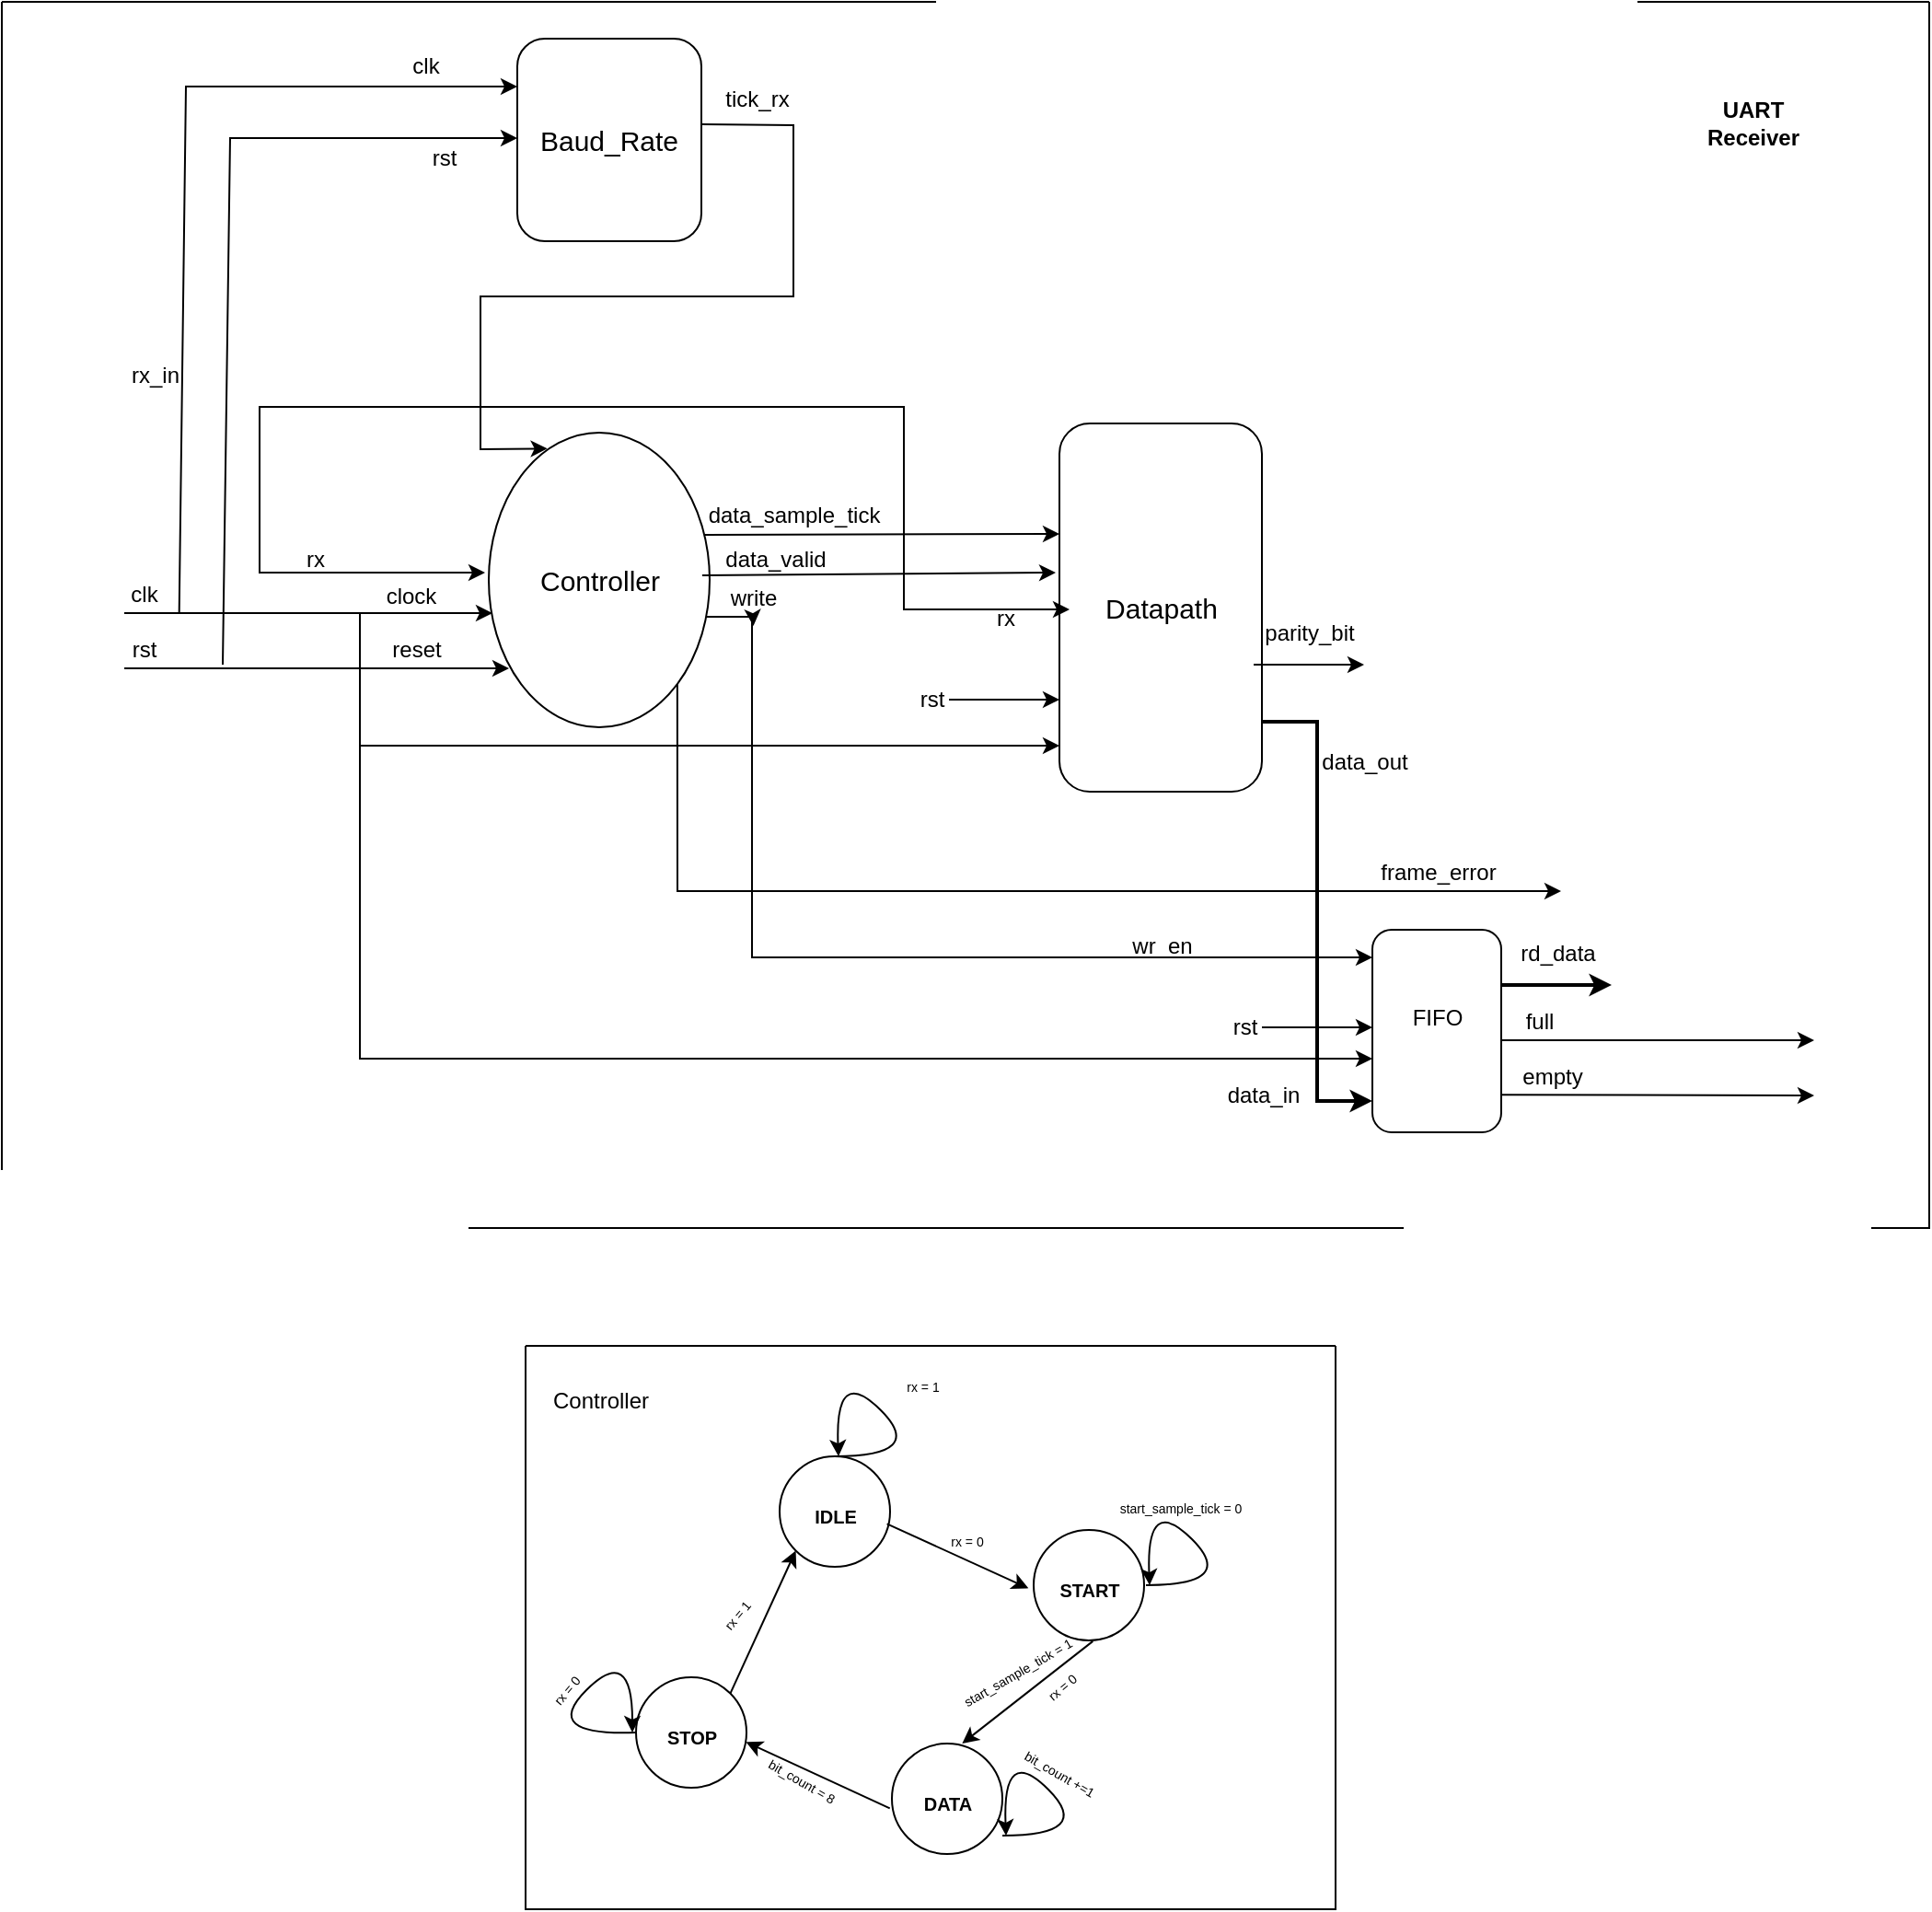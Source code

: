 <mxfile version="28.1.2">
  <diagram name="Page-1" id="a7Cu_VhbRaBFU6UhPP2i">
    <mxGraphModel dx="1708" dy="752" grid="1" gridSize="10" guides="1" tooltips="1" connect="1" arrows="1" fold="1" page="1" pageScale="1" pageWidth="850" pageHeight="1100" math="0" shadow="0">
      <root>
        <mxCell id="0" />
        <mxCell id="1" parent="0" />
        <mxCell id="qTHubU8TxOcXZa79jZ6r-1" value="" style="swimlane;startSize=0;" vertex="1" parent="1">
          <mxGeometry x="644.5" y="890" width="440" height="306" as="geometry">
            <mxRectangle x="-1070" y="-500" width="65" height="90" as="alternateBounds" />
          </mxGeometry>
        </mxCell>
        <mxCell id="qTHubU8TxOcXZa79jZ6r-2" value="&lt;b&gt;&lt;sub&gt;IDLE&lt;/sub&gt;&lt;/b&gt;" style="ellipse;whiteSpace=wrap;html=1;aspect=fixed;" vertex="1" parent="qTHubU8TxOcXZa79jZ6r-1">
          <mxGeometry x="138" y="60" width="60" height="60" as="geometry" />
        </mxCell>
        <mxCell id="qTHubU8TxOcXZa79jZ6r-3" value="&lt;b&gt;&lt;sub&gt;DATA&lt;/sub&gt;&lt;/b&gt;" style="ellipse;whiteSpace=wrap;html=1;aspect=fixed;" vertex="1" parent="qTHubU8TxOcXZa79jZ6r-1">
          <mxGeometry x="199" y="216" width="60" height="60" as="geometry" />
        </mxCell>
        <mxCell id="qTHubU8TxOcXZa79jZ6r-4" value="&lt;b&gt;&lt;sub&gt;STOP&lt;/sub&gt;&lt;/b&gt;" style="ellipse;whiteSpace=wrap;html=1;aspect=fixed;" vertex="1" parent="qTHubU8TxOcXZa79jZ6r-1">
          <mxGeometry x="60" y="180" width="60" height="60" as="geometry" />
        </mxCell>
        <mxCell id="qTHubU8TxOcXZa79jZ6r-5" value="" style="endArrow=classic;html=1;rounded=0;entryX=0.086;entryY=0.186;entryDx=0;entryDy=0;entryPerimeter=0;flowAnimation=0;exitX=0.972;exitY=0.612;exitDx=0;exitDy=0;exitPerimeter=0;" edge="1" parent="qTHubU8TxOcXZa79jZ6r-1" source="qTHubU8TxOcXZa79jZ6r-2">
          <mxGeometry width="50" height="50" relative="1" as="geometry">
            <mxPoint x="259" y="14.5" as="sourcePoint" />
            <mxPoint x="273.16" y="131.66" as="targetPoint" />
          </mxGeometry>
        </mxCell>
        <mxCell id="qTHubU8TxOcXZa79jZ6r-6" value="" style="endArrow=classic;html=1;rounded=0;entryX=0;entryY=1;entryDx=0;entryDy=0;exitX=1;exitY=0;exitDx=0;exitDy=0;flowAnimation=0;" edge="1" parent="qTHubU8TxOcXZa79jZ6r-1" source="qTHubU8TxOcXZa79jZ6r-4" target="qTHubU8TxOcXZa79jZ6r-2">
          <mxGeometry width="50" height="50" relative="1" as="geometry">
            <mxPoint x="90" y="160" as="sourcePoint" />
            <mxPoint x="140" y="110" as="targetPoint" />
          </mxGeometry>
        </mxCell>
        <mxCell id="qTHubU8TxOcXZa79jZ6r-7" value="" style="endArrow=classic;html=1;rounded=0;entryX=0.995;entryY=0.586;entryDx=0;entryDy=0;entryPerimeter=0;exitX=-0.019;exitY=0.586;exitDx=0;exitDy=0;exitPerimeter=0;flowAnimation=0;" edge="1" parent="qTHubU8TxOcXZa79jZ6r-1" source="qTHubU8TxOcXZa79jZ6r-3" target="qTHubU8TxOcXZa79jZ6r-4">
          <mxGeometry width="50" height="50" relative="1" as="geometry">
            <mxPoint x="138" y="235" as="sourcePoint" />
            <mxPoint x="188" y="185" as="targetPoint" />
          </mxGeometry>
        </mxCell>
        <mxCell id="qTHubU8TxOcXZa79jZ6r-8" value="" style="curved=1;endArrow=classic;html=1;rounded=0;flowAnimation=0;" edge="1" parent="qTHubU8TxOcXZa79jZ6r-1">
          <mxGeometry width="50" height="50" relative="1" as="geometry">
            <mxPoint x="168" y="60" as="sourcePoint" />
            <mxPoint x="170" y="60" as="targetPoint" />
            <Array as="points">
              <mxPoint x="218" y="60" />
              <mxPoint x="168" y="10" />
            </Array>
          </mxGeometry>
        </mxCell>
        <mxCell id="qTHubU8TxOcXZa79jZ6r-9" value="" style="curved=1;endArrow=classic;html=1;rounded=0;flowAnimation=0;exitX=0;exitY=0.5;exitDx=0;exitDy=0;" edge="1" parent="qTHubU8TxOcXZa79jZ6r-1" source="qTHubU8TxOcXZa79jZ6r-4">
          <mxGeometry width="50" height="50" relative="1" as="geometry">
            <mxPoint x="58" y="212" as="sourcePoint" />
            <mxPoint x="58" y="210" as="targetPoint" />
            <Array as="points">
              <mxPoint x="8" y="212" />
              <mxPoint x="58" y="162" />
            </Array>
          </mxGeometry>
        </mxCell>
        <mxCell id="qTHubU8TxOcXZa79jZ6r-11" value="&lt;sub&gt;&lt;font style=&quot;font-size: 7px;&quot;&gt;start_sample_tick = 1&lt;/font&gt;&lt;/sub&gt;" style="text;html=1;align=center;verticalAlign=middle;resizable=0;points=[];autosize=1;strokeColor=none;fillColor=none;rotation=-30;" vertex="1" parent="qTHubU8TxOcXZa79jZ6r-1">
          <mxGeometry x="220" y="160" width="90" height="30" as="geometry" />
        </mxCell>
        <mxCell id="qTHubU8TxOcXZa79jZ6r-12" value="&lt;font style=&quot;font-size: 7px;&quot;&gt;rx = 1&lt;/font&gt;" style="text;html=1;align=center;verticalAlign=middle;resizable=0;points=[];autosize=1;strokeColor=none;fillColor=none;" vertex="1" parent="qTHubU8TxOcXZa79jZ6r-1">
          <mxGeometry x="195" y="5.5" width="40" height="30" as="geometry" />
        </mxCell>
        <mxCell id="qTHubU8TxOcXZa79jZ6r-15" value="&lt;font style=&quot;font-size: 7px;&quot;&gt;bit_count = 8&lt;/font&gt;" style="text;html=1;align=center;verticalAlign=middle;resizable=0;points=[];autosize=1;strokeColor=none;fillColor=none;rotation=30;" vertex="1" parent="qTHubU8TxOcXZa79jZ6r-1">
          <mxGeometry x="120" y="220" width="60" height="30" as="geometry" />
        </mxCell>
        <mxCell id="qTHubU8TxOcXZa79jZ6r-18" value="&lt;sub&gt;&lt;font style=&quot;font-size: 7px;&quot;&gt;rx = 1&lt;/font&gt;&lt;/sub&gt;" style="text;html=1;align=center;verticalAlign=middle;resizable=0;points=[];autosize=1;strokeColor=none;fillColor=none;rotation=-50;" vertex="1" parent="qTHubU8TxOcXZa79jZ6r-1">
          <mxGeometry x="92" y="130" width="40" height="30" as="geometry" />
        </mxCell>
        <mxCell id="qTHubU8TxOcXZa79jZ6r-21" value="" style="curved=1;endArrow=classic;html=1;rounded=0;flowAnimation=0;" edge="1" parent="qTHubU8TxOcXZa79jZ6r-1">
          <mxGeometry width="50" height="50" relative="1" as="geometry">
            <mxPoint x="259" y="266" as="sourcePoint" />
            <mxPoint x="261" y="266" as="targetPoint" />
            <Array as="points">
              <mxPoint x="309" y="266" />
              <mxPoint x="259" y="216" />
            </Array>
          </mxGeometry>
        </mxCell>
        <mxCell id="qTHubU8TxOcXZa79jZ6r-22" value="&lt;font&gt;Controller&lt;/font&gt;" style="text;html=1;align=center;verticalAlign=middle;resizable=0;points=[];autosize=1;strokeColor=none;fillColor=none;" vertex="1" parent="qTHubU8TxOcXZa79jZ6r-1">
          <mxGeometry y="14.5" width="80" height="30" as="geometry" />
        </mxCell>
        <mxCell id="qTHubU8TxOcXZa79jZ6r-135" value="&lt;b&gt;&lt;sub&gt;START&lt;/sub&gt;&lt;/b&gt;" style="ellipse;whiteSpace=wrap;html=1;aspect=fixed;" vertex="1" parent="qTHubU8TxOcXZa79jZ6r-1">
          <mxGeometry x="276" y="100" width="60" height="60" as="geometry" />
        </mxCell>
        <mxCell id="qTHubU8TxOcXZa79jZ6r-137" value="" style="curved=1;endArrow=classic;html=1;rounded=0;flowAnimation=0;" edge="1" parent="qTHubU8TxOcXZa79jZ6r-1">
          <mxGeometry width="50" height="50" relative="1" as="geometry">
            <mxPoint x="337" y="130" as="sourcePoint" />
            <mxPoint x="339" y="130" as="targetPoint" />
            <Array as="points">
              <mxPoint x="387" y="130" />
              <mxPoint x="337" y="80" />
            </Array>
          </mxGeometry>
        </mxCell>
        <mxCell id="qTHubU8TxOcXZa79jZ6r-139" value="" style="endArrow=classic;html=1;rounded=0;entryX=0.086;entryY=0.186;entryDx=0;entryDy=0;entryPerimeter=0;flowAnimation=0;exitX=0.136;exitY=0.014;exitDx=0;exitDy=0;exitPerimeter=0;" edge="1" parent="qTHubU8TxOcXZa79jZ6r-1">
          <mxGeometry width="50" height="50" relative="1" as="geometry">
            <mxPoint x="308.16" y="160.42" as="sourcePoint" />
            <mxPoint x="237.16" y="216" as="targetPoint" />
          </mxGeometry>
        </mxCell>
        <mxCell id="qTHubU8TxOcXZa79jZ6r-140" value="&lt;font style=&quot;font-size: 7px;&quot;&gt;rx = 0&lt;/font&gt;" style="text;html=1;align=center;verticalAlign=middle;resizable=0;points=[];autosize=1;strokeColor=none;fillColor=none;" vertex="1" parent="qTHubU8TxOcXZa79jZ6r-1">
          <mxGeometry x="219" y="90" width="40" height="30" as="geometry" />
        </mxCell>
        <mxCell id="qTHubU8TxOcXZa79jZ6r-142" value="&lt;font style=&quot;font-size: 7px;&quot;&gt;rx = 0&lt;/font&gt;" style="text;html=1;align=center;verticalAlign=middle;resizable=0;points=[];autosize=1;strokeColor=none;fillColor=none;rotation=-40;" vertex="1" parent="qTHubU8TxOcXZa79jZ6r-1">
          <mxGeometry x="270" y="170" width="40" height="30" as="geometry" />
        </mxCell>
        <mxCell id="qTHubU8TxOcXZa79jZ6r-143" value="&lt;sub&gt;&lt;font style=&quot;font-size: 7px;&quot;&gt;start_sample_tick = 0&lt;/font&gt;&lt;/sub&gt;" style="text;html=1;align=center;verticalAlign=middle;resizable=0;points=[];autosize=1;strokeColor=none;fillColor=none;rotation=0;" vertex="1" parent="qTHubU8TxOcXZa79jZ6r-1">
          <mxGeometry x="310.001" y="70.0" width="90" height="30" as="geometry" />
        </mxCell>
        <mxCell id="qTHubU8TxOcXZa79jZ6r-144" value="&lt;font style=&quot;font-size: 7px;&quot;&gt;bit_count +=1&lt;/font&gt;" style="text;html=1;align=center;verticalAlign=middle;resizable=0;points=[];autosize=1;strokeColor=none;fillColor=none;rotation=30;" vertex="1" parent="qTHubU8TxOcXZa79jZ6r-1">
          <mxGeometry x="255.001" y="216.0" width="70" height="30" as="geometry" />
        </mxCell>
        <mxCell id="qTHubU8TxOcXZa79jZ6r-145" value="&lt;sub&gt;&lt;font style=&quot;font-size: 7px;&quot;&gt;rx = 0&lt;/font&gt;&lt;/sub&gt;" style="text;html=1;align=center;verticalAlign=middle;resizable=0;points=[];autosize=1;strokeColor=none;fillColor=none;rotation=-50;" vertex="1" parent="qTHubU8TxOcXZa79jZ6r-1">
          <mxGeometry x="-0.004" y="170.003" width="40" height="30" as="geometry" />
        </mxCell>
        <mxCell id="qTHubU8TxOcXZa79jZ6r-57" value="&lt;font style=&quot;font-size: 15px;&quot;&gt;Controller&lt;/font&gt;" style="ellipse;whiteSpace=wrap;html=1;" vertex="1" parent="1">
          <mxGeometry x="624.5" y="394" width="120" height="160" as="geometry" />
        </mxCell>
        <mxCell id="qTHubU8TxOcXZa79jZ6r-58" value="&lt;font style=&quot;font-size: 15px;&quot;&gt;Datapath&lt;/font&gt;" style="rounded=1;whiteSpace=wrap;html=1;" vertex="1" parent="1">
          <mxGeometry x="934.5" y="389" width="110" height="200" as="geometry" />
        </mxCell>
        <mxCell id="qTHubU8TxOcXZa79jZ6r-59" value="FIFO&lt;div&gt;&lt;br/&gt;&lt;/div&gt;" style="rounded=1;whiteSpace=wrap;html=1;" vertex="1" parent="1">
          <mxGeometry x="1104.5" y="664" width="70" height="110" as="geometry" />
        </mxCell>
        <mxCell id="qTHubU8TxOcXZa79jZ6r-60" value="" style="endArrow=classic;html=1;rounded=0;strokeWidth=2;" edge="1" parent="1">
          <mxGeometry width="50" height="50" relative="1" as="geometry">
            <mxPoint x="1044.5" y="551" as="sourcePoint" />
            <mxPoint x="1104.5" y="757" as="targetPoint" />
            <Array as="points">
              <mxPoint x="1074.5" y="551" />
              <mxPoint x="1074.5" y="757" />
            </Array>
          </mxGeometry>
        </mxCell>
        <mxCell id="qTHubU8TxOcXZa79jZ6r-61" value="" style="endArrow=classic;html=1;rounded=0;exitX=0.979;exitY=0.347;exitDx=0;exitDy=0;exitPerimeter=0;" edge="1" parent="1" source="qTHubU8TxOcXZa79jZ6r-57">
          <mxGeometry width="50" height="50" relative="1" as="geometry">
            <mxPoint x="884.5" y="499" as="sourcePoint" />
            <mxPoint x="934.5" y="449" as="targetPoint" />
          </mxGeometry>
        </mxCell>
        <mxCell id="qTHubU8TxOcXZa79jZ6r-62" value="" style="endArrow=classic;html=1;rounded=0;exitX=0.979;exitY=0.347;exitDx=0;exitDy=0;exitPerimeter=0;" edge="1" parent="1" target="qTHubU8TxOcXZa79jZ6r-64">
          <mxGeometry width="50" height="50" relative="1" as="geometry">
            <mxPoint x="742.5" y="494" as="sourcePoint" />
            <mxPoint x="900" y="493" as="targetPoint" />
            <Array as="points">
              <mxPoint x="768" y="494" />
            </Array>
          </mxGeometry>
        </mxCell>
        <mxCell id="qTHubU8TxOcXZa79jZ6r-64" value="write" style="text;html=1;align=center;verticalAlign=middle;resizable=0;points=[];autosize=1;strokeColor=none;fillColor=none;" vertex="1" parent="1">
          <mxGeometry x="742.5" y="469" width="50" height="30" as="geometry" />
        </mxCell>
        <mxCell id="qTHubU8TxOcXZa79jZ6r-66" value="" style="endArrow=classic;html=1;rounded=0;" edge="1" parent="1">
          <mxGeometry width="50" height="50" relative="1" as="geometry">
            <mxPoint x="767.5" y="494" as="sourcePoint" />
            <mxPoint x="1104.5" y="679" as="targetPoint" />
            <Array as="points">
              <mxPoint x="767.5" y="679" />
            </Array>
          </mxGeometry>
        </mxCell>
        <mxCell id="qTHubU8TxOcXZa79jZ6r-67" value="" style="endArrow=classic;html=1;rounded=0;" edge="1" parent="1">
          <mxGeometry width="50" height="50" relative="1" as="geometry">
            <mxPoint x="426.5" y="492" as="sourcePoint" />
            <mxPoint x="626.5" y="492" as="targetPoint" />
          </mxGeometry>
        </mxCell>
        <mxCell id="qTHubU8TxOcXZa79jZ6r-68" value="" style="endArrow=classic;html=1;rounded=0;" edge="1" parent="1">
          <mxGeometry width="50" height="50" relative="1" as="geometry">
            <mxPoint x="426.5" y="522" as="sourcePoint" />
            <mxPoint x="635.5" y="522" as="targetPoint" />
          </mxGeometry>
        </mxCell>
        <mxCell id="qTHubU8TxOcXZa79jZ6r-69" value="clock" style="text;html=1;align=center;verticalAlign=middle;resizable=0;points=[];autosize=1;strokeColor=none;fillColor=none;" vertex="1" parent="1">
          <mxGeometry x="556.5" y="468" width="50" height="30" as="geometry" />
        </mxCell>
        <mxCell id="qTHubU8TxOcXZa79jZ6r-70" value="reset" style="text;html=1;align=center;verticalAlign=middle;resizable=0;points=[];autosize=1;strokeColor=none;fillColor=none;" vertex="1" parent="1">
          <mxGeometry x="559.5" y="497" width="50" height="30" as="geometry" />
        </mxCell>
        <mxCell id="qTHubU8TxOcXZa79jZ6r-71" value="clk" style="text;html=1;align=center;verticalAlign=middle;resizable=0;points=[];autosize=1;strokeColor=none;fillColor=none;" vertex="1" parent="1">
          <mxGeometry x="416.5" y="467" width="40" height="30" as="geometry" />
        </mxCell>
        <mxCell id="qTHubU8TxOcXZa79jZ6r-72" value="rst" style="text;html=1;align=center;verticalAlign=middle;resizable=0;points=[];autosize=1;strokeColor=none;fillColor=none;" vertex="1" parent="1">
          <mxGeometry x="416.5" y="497" width="40" height="30" as="geometry" />
        </mxCell>
        <mxCell id="qTHubU8TxOcXZa79jZ6r-77" value="" style="endArrow=classic;html=1;rounded=0;" edge="1" parent="1">
          <mxGeometry width="50" height="50" relative="1" as="geometry">
            <mxPoint x="554.5" y="492" as="sourcePoint" />
            <mxPoint x="934.5" y="564" as="targetPoint" />
            <Array as="points">
              <mxPoint x="554.5" y="564" />
            </Array>
          </mxGeometry>
        </mxCell>
        <mxCell id="qTHubU8TxOcXZa79jZ6r-78" value="" style="endArrow=classic;html=1;rounded=0;" edge="1" parent="1">
          <mxGeometry width="50" height="50" relative="1" as="geometry">
            <mxPoint x="874.5" y="539" as="sourcePoint" />
            <mxPoint x="934.5" y="539" as="targetPoint" />
          </mxGeometry>
        </mxCell>
        <mxCell id="qTHubU8TxOcXZa79jZ6r-79" value="rst" style="text;html=1;align=center;verticalAlign=middle;resizable=0;points=[];autosize=1;strokeColor=none;fillColor=none;" vertex="1" parent="1">
          <mxGeometry x="844.5" y="524" width="40" height="30" as="geometry" />
        </mxCell>
        <mxCell id="qTHubU8TxOcXZa79jZ6r-82" value="rx_in" style="text;html=1;align=center;verticalAlign=middle;resizable=0;points=[];autosize=1;strokeColor=none;fillColor=none;" vertex="1" parent="1">
          <mxGeometry x="417.5" y="348" width="50" height="30" as="geometry" />
        </mxCell>
        <mxCell id="qTHubU8TxOcXZa79jZ6r-87" value="" style="endArrow=classic;html=1;rounded=0;" edge="1" parent="1">
          <mxGeometry width="50" height="50" relative="1" as="geometry">
            <mxPoint x="554.5" y="564" as="sourcePoint" />
            <mxPoint x="1104.5" y="734" as="targetPoint" />
            <Array as="points">
              <mxPoint x="554.5" y="734" />
            </Array>
          </mxGeometry>
        </mxCell>
        <mxCell id="qTHubU8TxOcXZa79jZ6r-88" value="" style="endArrow=classic;html=1;rounded=0;" edge="1" parent="1">
          <mxGeometry width="50" height="50" relative="1" as="geometry">
            <mxPoint x="1044.5" y="717" as="sourcePoint" />
            <mxPoint x="1104.5" y="717" as="targetPoint" />
          </mxGeometry>
        </mxCell>
        <mxCell id="qTHubU8TxOcXZa79jZ6r-89" value="rst" style="text;html=1;align=center;verticalAlign=middle;resizable=0;points=[];autosize=1;strokeColor=none;fillColor=none;" vertex="1" parent="1">
          <mxGeometry x="1014.5" y="702" width="40" height="30" as="geometry" />
        </mxCell>
        <mxCell id="qTHubU8TxOcXZa79jZ6r-90" value="data_in" style="text;html=1;align=center;verticalAlign=middle;resizable=0;points=[];autosize=1;strokeColor=none;fillColor=none;" vertex="1" parent="1">
          <mxGeometry x="1014.5" y="739" width="60" height="30" as="geometry" />
        </mxCell>
        <mxCell id="qTHubU8TxOcXZa79jZ6r-97" value="" style="endArrow=classic;html=1;rounded=0;strokeWidth=2;" edge="1" parent="1">
          <mxGeometry width="50" height="50" relative="1" as="geometry">
            <mxPoint x="1174.5" y="694" as="sourcePoint" />
            <mxPoint x="1234.5" y="694" as="targetPoint" />
          </mxGeometry>
        </mxCell>
        <mxCell id="qTHubU8TxOcXZa79jZ6r-98" value="rd_data" style="text;html=1;align=center;verticalAlign=middle;resizable=0;points=[];autosize=1;strokeColor=none;fillColor=none;" vertex="1" parent="1">
          <mxGeometry x="1174.5" y="662" width="60" height="30" as="geometry" />
        </mxCell>
        <mxCell id="qTHubU8TxOcXZa79jZ6r-99" value="" style="endArrow=classic;html=1;rounded=0;" edge="1" parent="1">
          <mxGeometry width="50" height="50" relative="1" as="geometry">
            <mxPoint x="1174.5" y="724" as="sourcePoint" />
            <mxPoint x="1344.5" y="724" as="targetPoint" />
          </mxGeometry>
        </mxCell>
        <mxCell id="qTHubU8TxOcXZa79jZ6r-100" value="" style="endArrow=classic;html=1;rounded=0;" edge="1" parent="1">
          <mxGeometry width="50" height="50" relative="1" as="geometry">
            <mxPoint x="1174.5" y="753.66" as="sourcePoint" />
            <mxPoint x="1344.5" y="754" as="targetPoint" />
          </mxGeometry>
        </mxCell>
        <mxCell id="qTHubU8TxOcXZa79jZ6r-101" value="full" style="text;html=1;align=center;verticalAlign=middle;resizable=0;points=[];autosize=1;strokeColor=none;fillColor=none;" vertex="1" parent="1">
          <mxGeometry x="1174.5" y="699" width="40" height="30" as="geometry" />
        </mxCell>
        <mxCell id="qTHubU8TxOcXZa79jZ6r-102" value="empty" style="text;html=1;align=center;verticalAlign=middle;resizable=0;points=[];autosize=1;strokeColor=none;fillColor=none;" vertex="1" parent="1">
          <mxGeometry x="1171.5" y="729" width="60" height="30" as="geometry" />
        </mxCell>
        <mxCell id="qTHubU8TxOcXZa79jZ6r-107" value="" style="swimlane;startSize=0;" vertex="1" parent="1">
          <mxGeometry x="360" y="160" width="1047" height="666" as="geometry" />
        </mxCell>
        <mxCell id="qTHubU8TxOcXZa79jZ6r-108" value="&lt;b&gt;UART&lt;br&gt;Receiver&lt;/b&gt;" style="text;html=1;align=center;verticalAlign=middle;resizable=0;points=[];autosize=1;strokeColor=none;fillColor=none;" vertex="1" parent="qTHubU8TxOcXZa79jZ6r-107">
          <mxGeometry x="916" y="46" width="70" height="40" as="geometry" />
        </mxCell>
        <mxCell id="qTHubU8TxOcXZa79jZ6r-109" value="&lt;span style=&quot;font-size: 15px;&quot;&gt;Baud_Rate&lt;/span&gt;" style="rounded=1;whiteSpace=wrap;html=1;" vertex="1" parent="qTHubU8TxOcXZa79jZ6r-107">
          <mxGeometry x="280" y="20" width="100" height="110" as="geometry" />
        </mxCell>
        <mxCell id="qTHubU8TxOcXZa79jZ6r-110" value="rst" style="text;html=1;align=center;verticalAlign=middle;resizable=0;points=[];autosize=1;strokeColor=none;fillColor=none;" vertex="1" parent="qTHubU8TxOcXZa79jZ6r-107">
          <mxGeometry x="220" y="70" width="40" height="30" as="geometry" />
        </mxCell>
        <mxCell id="qTHubU8TxOcXZa79jZ6r-111" value="clk" style="text;html=1;align=center;verticalAlign=middle;resizable=0;points=[];autosize=1;strokeColor=none;fillColor=none;" vertex="1" parent="qTHubU8TxOcXZa79jZ6r-107">
          <mxGeometry x="210" y="20" width="40" height="30" as="geometry" />
        </mxCell>
        <mxCell id="qTHubU8TxOcXZa79jZ6r-112" value="" style="edgeStyle=none;orthogonalLoop=1;jettySize=auto;html=1;rounded=0;exitX=0.996;exitY=0.833;exitDx=0;exitDy=0;exitPerimeter=0;" edge="1" parent="qTHubU8TxOcXZa79jZ6r-107" source="qTHubU8TxOcXZa79jZ6r-71">
          <mxGeometry width="100" relative="1" as="geometry">
            <mxPoint x="180" y="46" as="sourcePoint" />
            <mxPoint x="280" y="46" as="targetPoint" />
            <Array as="points">
              <mxPoint x="100" y="46" />
              <mxPoint x="230" y="46" />
            </Array>
          </mxGeometry>
        </mxCell>
        <mxCell id="qTHubU8TxOcXZa79jZ6r-113" value="" style="edgeStyle=none;orthogonalLoop=1;jettySize=auto;html=1;rounded=0;exitX=0.996;exitY=0.833;exitDx=0;exitDy=0;exitPerimeter=0;" edge="1" parent="qTHubU8TxOcXZa79jZ6r-107">
          <mxGeometry width="100" relative="1" as="geometry">
            <mxPoint x="120" y="360" as="sourcePoint" />
            <mxPoint x="280" y="74" as="targetPoint" />
            <Array as="points">
              <mxPoint x="124" y="74" />
              <mxPoint x="254" y="74" />
            </Array>
          </mxGeometry>
        </mxCell>
        <mxCell id="qTHubU8TxOcXZa79jZ6r-115" value="" style="endArrow=classic;html=1;rounded=0;exitX=0.979;exitY=0.347;exitDx=0;exitDy=0;exitPerimeter=0;entryX=0.265;entryY=0.054;entryDx=0;entryDy=0;entryPerimeter=0;" edge="1" parent="qTHubU8TxOcXZa79jZ6r-107" target="qTHubU8TxOcXZa79jZ6r-57">
          <mxGeometry width="50" height="50" relative="1" as="geometry">
            <mxPoint x="380" y="66.5" as="sourcePoint" />
            <mxPoint x="500" y="66" as="targetPoint" />
            <Array as="points">
              <mxPoint x="430" y="67" />
              <mxPoint x="430" y="160" />
              <mxPoint x="260" y="160" />
              <mxPoint x="260" y="243" />
            </Array>
          </mxGeometry>
        </mxCell>
        <mxCell id="qTHubU8TxOcXZa79jZ6r-118" value="" style="endArrow=classic;html=1;rounded=0;" edge="1" parent="qTHubU8TxOcXZa79jZ6r-107">
          <mxGeometry width="50" height="50" relative="1" as="geometry">
            <mxPoint x="160" y="310" as="sourcePoint" />
            <mxPoint x="262.5" y="310" as="targetPoint" />
          </mxGeometry>
        </mxCell>
        <mxCell id="qTHubU8TxOcXZa79jZ6r-63" value="data_sample_tick" style="text;html=1;align=center;verticalAlign=middle;resizable=0;points=[];autosize=1;strokeColor=none;fillColor=none;" vertex="1" parent="qTHubU8TxOcXZa79jZ6r-107">
          <mxGeometry x="370" y="264" width="120" height="30" as="geometry" />
        </mxCell>
        <mxCell id="qTHubU8TxOcXZa79jZ6r-120" value="" style="endArrow=classic;html=1;rounded=0;entryX=0;entryY=0.5;entryDx=0;entryDy=0;exitX=-0.041;exitY=0.083;exitDx=0;exitDy=0;exitPerimeter=0;" edge="1" parent="qTHubU8TxOcXZa79jZ6r-107" source="qTHubU8TxOcXZa79jZ6r-64">
          <mxGeometry width="50" height="50" relative="1" as="geometry">
            <mxPoint x="390" y="310" as="sourcePoint" />
            <mxPoint x="572.5" y="310" as="targetPoint" />
          </mxGeometry>
        </mxCell>
        <mxCell id="qTHubU8TxOcXZa79jZ6r-81" value="rx" style="text;html=1;align=center;verticalAlign=middle;resizable=0;points=[];autosize=1;strokeColor=none;fillColor=none;" vertex="1" parent="qTHubU8TxOcXZa79jZ6r-107">
          <mxGeometry x="530" y="320" width="30" height="30" as="geometry" />
        </mxCell>
        <mxCell id="qTHubU8TxOcXZa79jZ6r-125" value="" style="endArrow=classic;html=1;rounded=0;" edge="1" parent="qTHubU8TxOcXZa79jZ6r-107">
          <mxGeometry width="50" height="50" relative="1" as="geometry">
            <mxPoint x="680" y="360" as="sourcePoint" />
            <mxPoint x="740" y="360" as="targetPoint" />
          </mxGeometry>
        </mxCell>
        <mxCell id="qTHubU8TxOcXZa79jZ6r-127" value="" style="endArrow=classic;html=1;rounded=0;exitX=1;exitY=1;exitDx=0;exitDy=0;" edge="1" parent="qTHubU8TxOcXZa79jZ6r-107" source="qTHubU8TxOcXZa79jZ6r-57">
          <mxGeometry width="50" height="50" relative="1" as="geometry">
            <mxPoint x="510" y="298" as="sourcePoint" />
            <mxPoint x="847" y="483" as="targetPoint" />
            <Array as="points">
              <mxPoint x="367" y="483" />
              <mxPoint x="510" y="483" />
            </Array>
          </mxGeometry>
        </mxCell>
        <mxCell id="qTHubU8TxOcXZa79jZ6r-117" value="tick_rx" style="text;html=1;align=center;verticalAlign=middle;resizable=0;points=[];autosize=1;strokeColor=none;fillColor=none;" vertex="1" parent="1">
          <mxGeometry x="740" y="198" width="60" height="30" as="geometry" />
        </mxCell>
        <mxCell id="qTHubU8TxOcXZa79jZ6r-119" value="rx" style="text;html=1;align=center;verticalAlign=middle;resizable=0;points=[];autosize=1;strokeColor=none;fillColor=none;" vertex="1" parent="1">
          <mxGeometry x="515" y="448" width="30" height="30" as="geometry" />
        </mxCell>
        <mxCell id="qTHubU8TxOcXZa79jZ6r-122" value="data_valid" style="text;html=1;align=center;verticalAlign=middle;resizable=0;points=[];autosize=1;strokeColor=none;fillColor=none;" vertex="1" parent="1">
          <mxGeometry x="740" y="448" width="80" height="30" as="geometry" />
        </mxCell>
        <mxCell id="qTHubU8TxOcXZa79jZ6r-123" value="" style="edgeStyle=none;orthogonalLoop=1;jettySize=auto;html=1;rounded=0;" edge="1" parent="1">
          <mxGeometry width="100" relative="1" as="geometry">
            <mxPoint x="520" y="470" as="sourcePoint" />
            <mxPoint x="940" y="490" as="targetPoint" />
            <Array as="points">
              <mxPoint x="500" y="470" />
              <mxPoint x="500" y="380" />
              <mxPoint x="850" y="380" />
              <mxPoint x="850" y="490" />
            </Array>
          </mxGeometry>
        </mxCell>
        <mxCell id="qTHubU8TxOcXZa79jZ6r-126" value="parity_bit" style="text;html=1;align=center;verticalAlign=middle;resizable=0;points=[];autosize=1;strokeColor=none;fillColor=none;" vertex="1" parent="1">
          <mxGeometry x="1035" y="488" width="70" height="30" as="geometry" />
        </mxCell>
        <mxCell id="qTHubU8TxOcXZa79jZ6r-128" value="frame_error" style="text;html=1;align=center;verticalAlign=middle;resizable=0;points=[];autosize=1;strokeColor=none;fillColor=none;" vertex="1" parent="1">
          <mxGeometry x="1095" y="618" width="90" height="30" as="geometry" />
        </mxCell>
        <mxCell id="qTHubU8TxOcXZa79jZ6r-130" value="wr_en" style="text;html=1;align=center;verticalAlign=middle;resizable=0;points=[];autosize=1;strokeColor=none;fillColor=none;" vertex="1" parent="1">
          <mxGeometry x="960" y="658" width="60" height="30" as="geometry" />
        </mxCell>
        <mxCell id="qTHubU8TxOcXZa79jZ6r-134" value="data_out" style="text;html=1;align=center;verticalAlign=middle;resizable=0;points=[];autosize=1;strokeColor=none;fillColor=none;" vertex="1" parent="1">
          <mxGeometry x="1065" y="558" width="70" height="30" as="geometry" />
        </mxCell>
      </root>
    </mxGraphModel>
  </diagram>
</mxfile>
